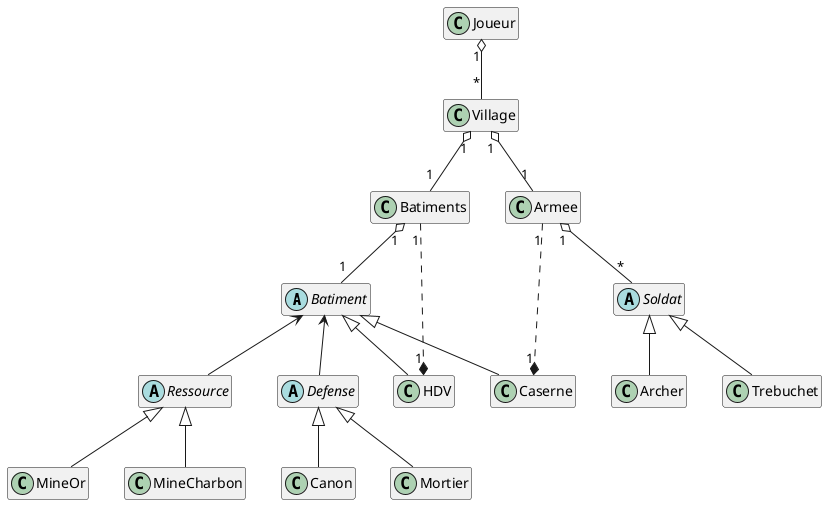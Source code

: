 @startuml
hide empty attributes
hide empty methods

abstract class Batiment{
}
abstract class Soldat{
}
abstract class Ressource{
}
abstract class Defense{
}

Joueur "1" o-- "*" Village
Village "1" o-- "1" Batiments
Village "1" o-- "1" Armee
Batiments "1" o-- "1" Batiment

Armee "1" o-- "*" Soldat
Soldat <|--Archer
Soldat <|--Trebuchet

Batiment <|-- Caserne
Batiment <|-- HDV
Batiment <-- Defense
Batiment <-- Ressource

Defense <|-- Canon
Defense <|-- Mortier

Ressource <|-- MineOr
Ressource <|-- MineCharbon

Batiments "1" ..* "1" HDV
Armee "1" ..* "1" Caserne
@enduml

